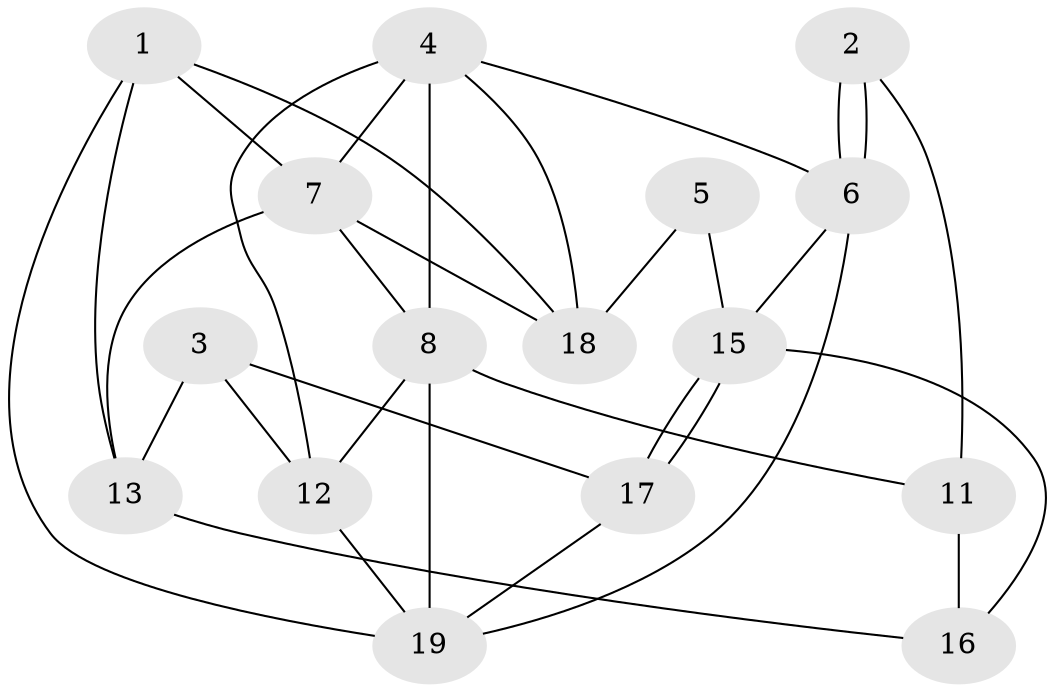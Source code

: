 // Generated by graph-tools (version 1.1) at 2025/46/02/15/25 05:46:28]
// undirected, 16 vertices, 32 edges
graph export_dot {
graph [start="1"]
  node [color=gray90,style=filled];
  1;
  2 [super="+10"];
  3 [super="+20"];
  4 [super="+9"];
  5 [super="+10"];
  6;
  7;
  8 [super="+14"];
  11;
  12;
  13 [super="+20"];
  15;
  16;
  17 [super="+14"];
  18 [super="+9"];
  19;
  1 -- 19;
  1 -- 13;
  1 -- 7;
  1 -- 18;
  2 -- 6;
  2 -- 6;
  2 -- 11;
  3 -- 17;
  3 -- 12;
  3 -- 13;
  4 -- 7;
  4 -- 18;
  4 -- 6;
  4 -- 8;
  4 -- 12;
  5 -- 18;
  5 -- 15;
  6 -- 15;
  6 -- 19;
  7 -- 8;
  7 -- 13;
  7 -- 18;
  8 -- 12;
  8 -- 11;
  8 -- 19;
  11 -- 16;
  12 -- 19;
  13 -- 16;
  15 -- 17;
  15 -- 17;
  15 -- 16;
  17 -- 19;
}
